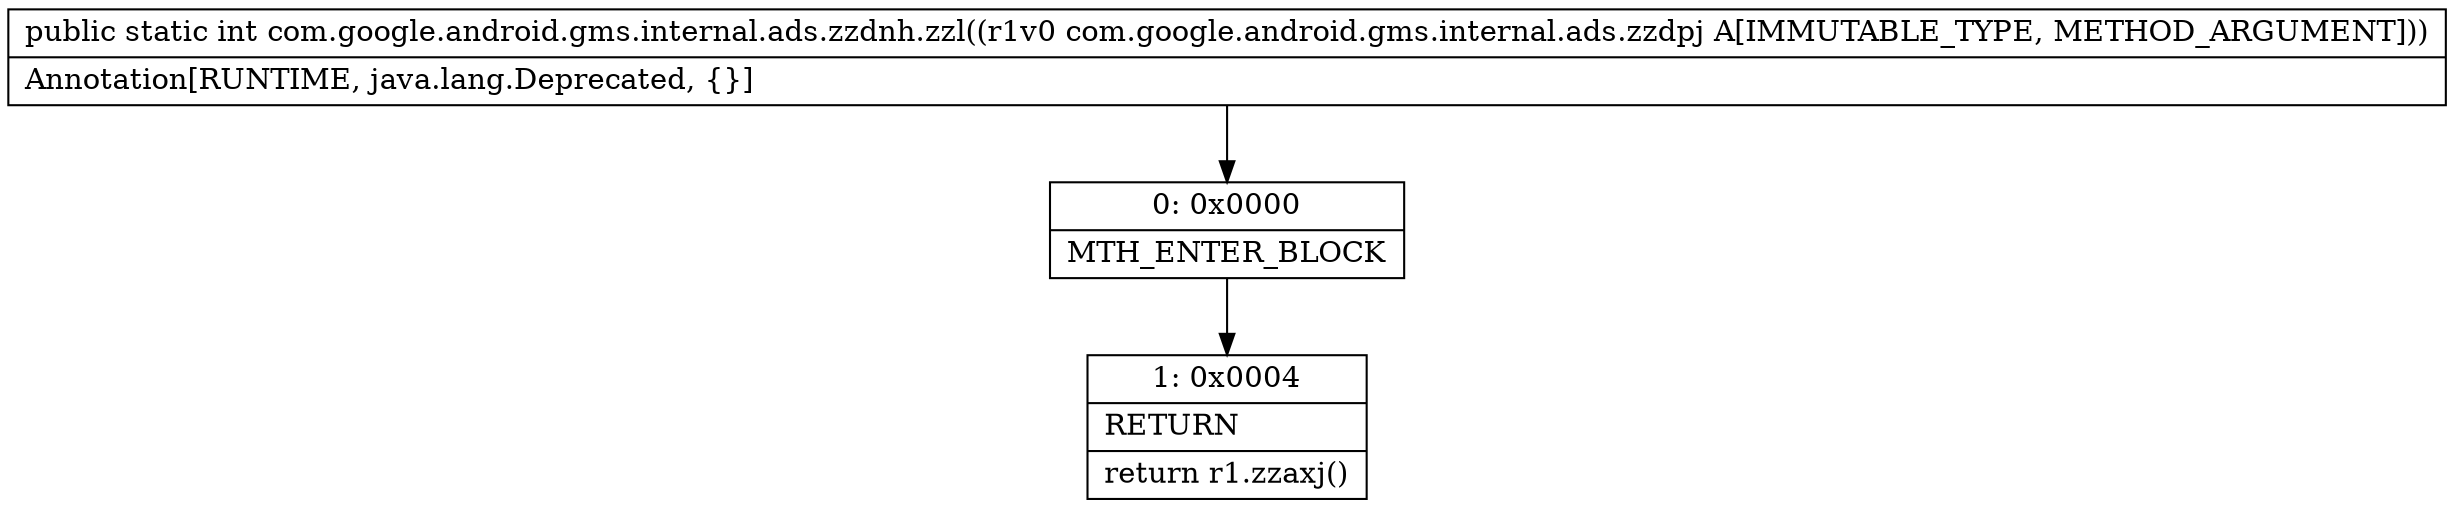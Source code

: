 digraph "CFG forcom.google.android.gms.internal.ads.zzdnh.zzl(Lcom\/google\/android\/gms\/internal\/ads\/zzdpj;)I" {
Node_0 [shape=record,label="{0\:\ 0x0000|MTH_ENTER_BLOCK\l}"];
Node_1 [shape=record,label="{1\:\ 0x0004|RETURN\l|return r1.zzaxj()\l}"];
MethodNode[shape=record,label="{public static int com.google.android.gms.internal.ads.zzdnh.zzl((r1v0 com.google.android.gms.internal.ads.zzdpj A[IMMUTABLE_TYPE, METHOD_ARGUMENT]))  | Annotation[RUNTIME, java.lang.Deprecated, \{\}]\l}"];
MethodNode -> Node_0;
Node_0 -> Node_1;
}

